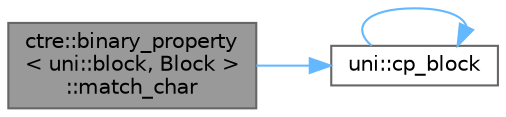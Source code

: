 digraph "ctre::binary_property&lt; uni::block, Block &gt;::match_char"
{
 // LATEX_PDF_SIZE
  bgcolor="transparent";
  edge [fontname=Helvetica,fontsize=10,labelfontname=Helvetica,labelfontsize=10];
  node [fontname=Helvetica,fontsize=10,shape=box,height=0.2,width=0.4];
  rankdir="LR";
  Node1 [id="Node000001",label="ctre::binary_property\l\< uni::block, Block \>\l::match_char",height=0.2,width=0.4,color="gray40", fillcolor="grey60", style="filled", fontcolor="black",tooltip=" "];
  Node1 -> Node2 [id="edge1_Node000001_Node000002",color="steelblue1",style="solid",tooltip=" "];
  Node2 [id="Node000002",label="uni::cp_block",height=0.2,width=0.4,color="grey40", fillcolor="white", style="filled",URL="$namespaceuni.html#a23c7ade054c0a7988a6e4ecb265b0fa9",tooltip=" "];
  Node2 -> Node2 [id="edge2_Node000002_Node000002",color="steelblue1",style="solid",tooltip=" "];
}
